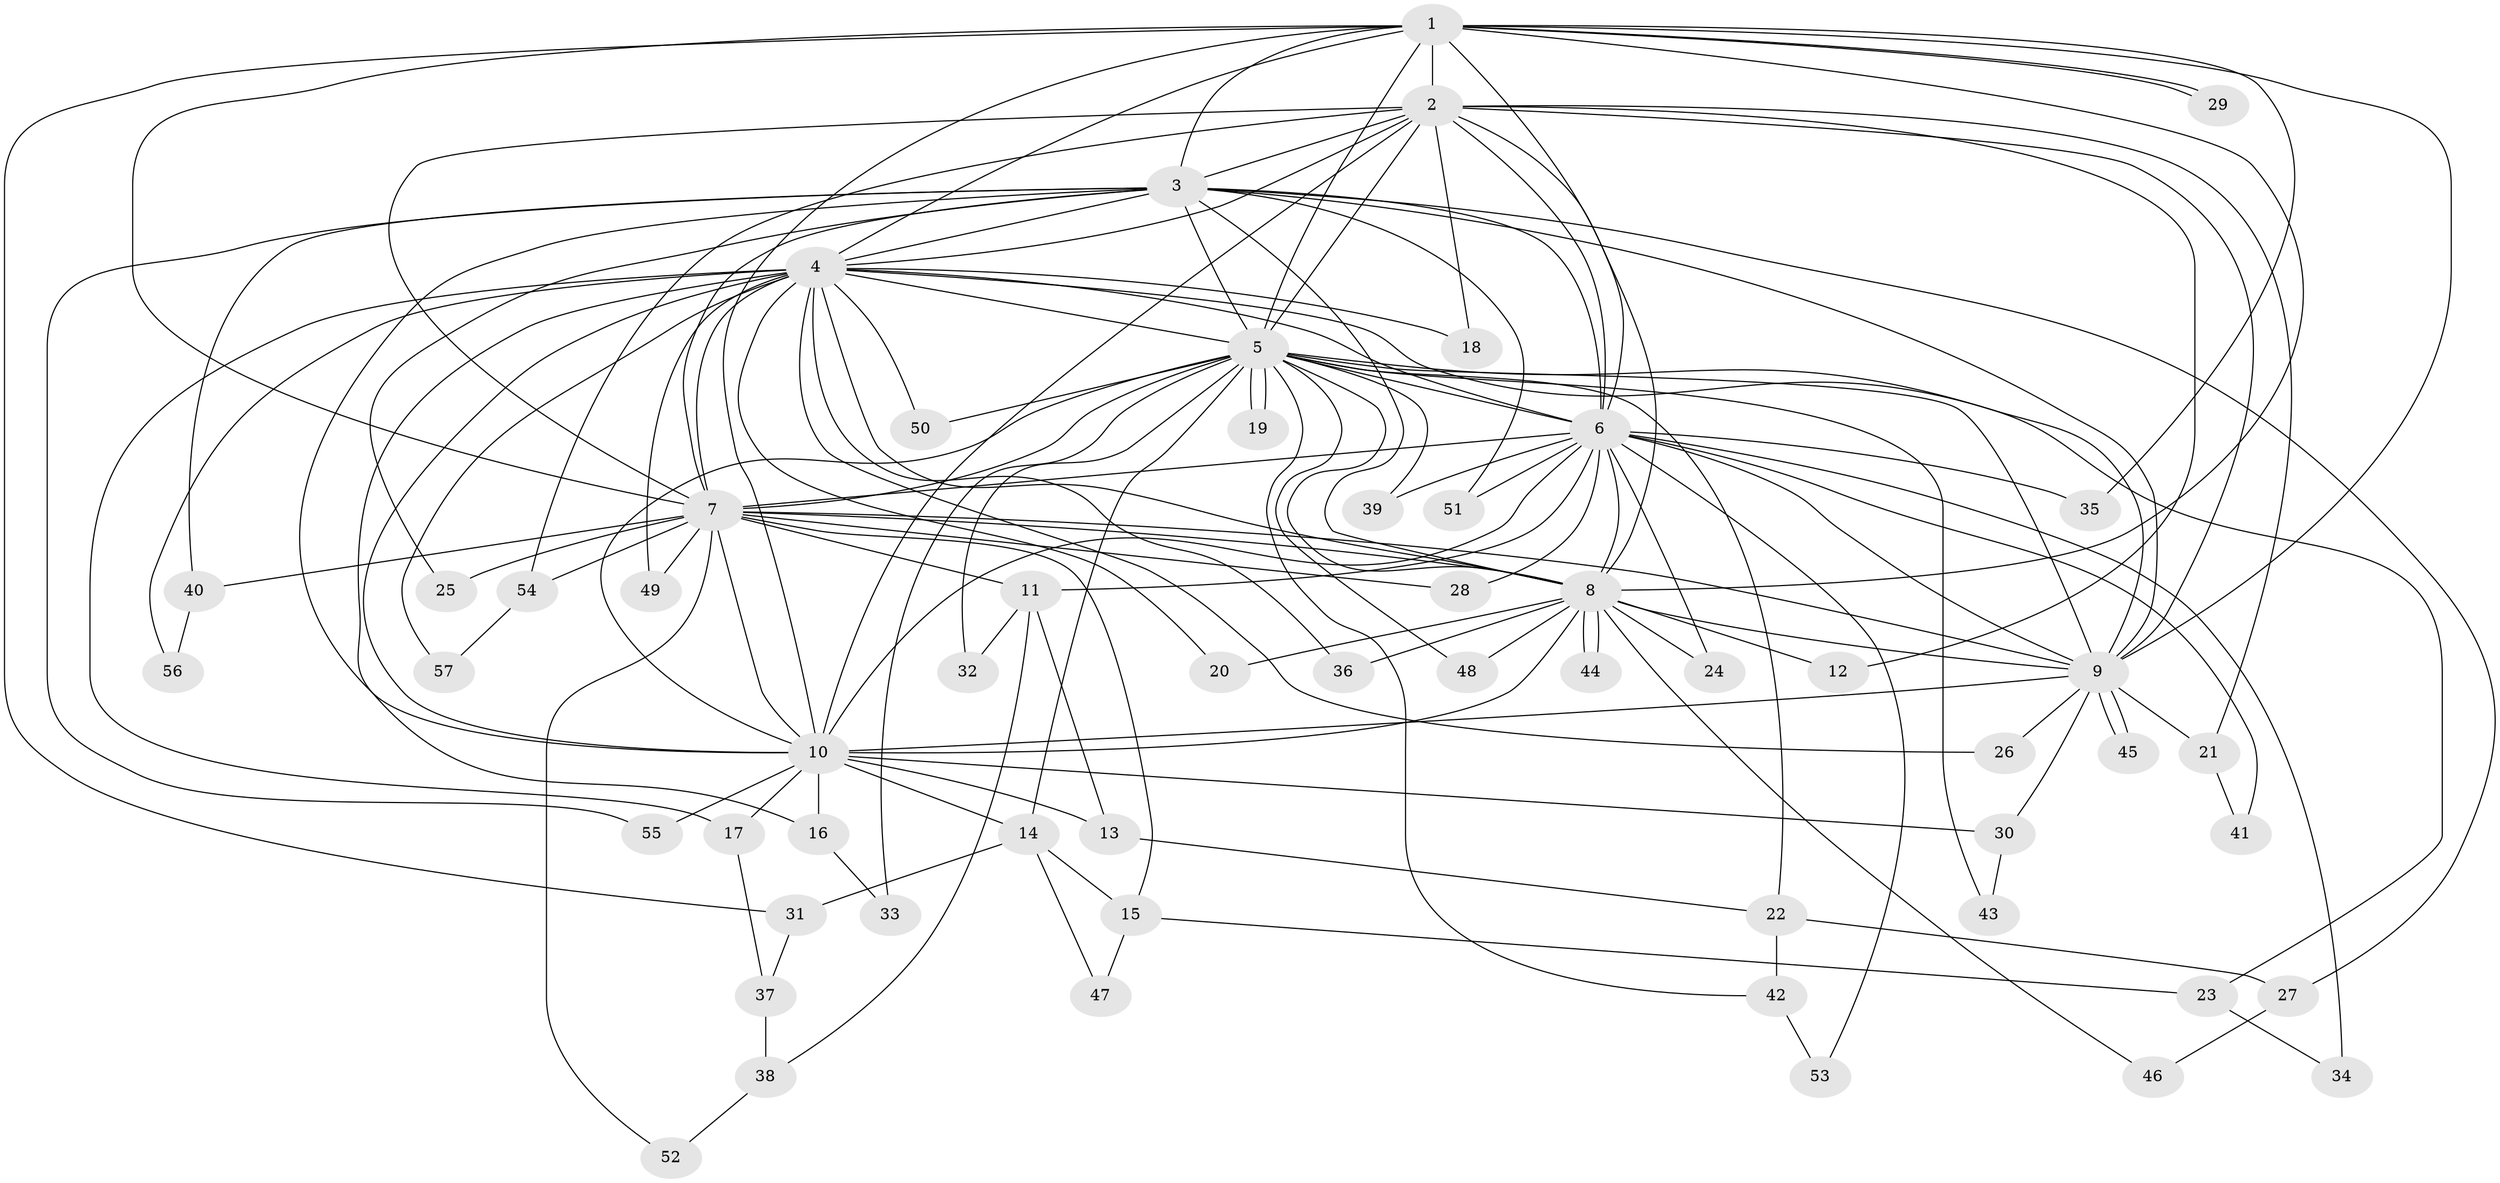 // coarse degree distribution, {10: 0.025, 11: 0.05, 19: 0.025, 18: 0.025, 15: 0.05, 12: 0.025, 13: 0.025, 6: 0.05, 2: 0.375, 3: 0.225, 4: 0.05, 1: 0.075}
// Generated by graph-tools (version 1.1) at 2025/23/03/03/25 07:23:41]
// undirected, 57 vertices, 139 edges
graph export_dot {
graph [start="1"]
  node [color=gray90,style=filled];
  1;
  2;
  3;
  4;
  5;
  6;
  7;
  8;
  9;
  10;
  11;
  12;
  13;
  14;
  15;
  16;
  17;
  18;
  19;
  20;
  21;
  22;
  23;
  24;
  25;
  26;
  27;
  28;
  29;
  30;
  31;
  32;
  33;
  34;
  35;
  36;
  37;
  38;
  39;
  40;
  41;
  42;
  43;
  44;
  45;
  46;
  47;
  48;
  49;
  50;
  51;
  52;
  53;
  54;
  55;
  56;
  57;
  1 -- 2;
  1 -- 3;
  1 -- 4;
  1 -- 5;
  1 -- 6;
  1 -- 7;
  1 -- 8;
  1 -- 9;
  1 -- 10;
  1 -- 29;
  1 -- 29;
  1 -- 31;
  1 -- 35;
  2 -- 3;
  2 -- 4;
  2 -- 5;
  2 -- 6;
  2 -- 7;
  2 -- 8;
  2 -- 9;
  2 -- 10;
  2 -- 12;
  2 -- 18;
  2 -- 21;
  2 -- 54;
  3 -- 4;
  3 -- 5;
  3 -- 6;
  3 -- 7;
  3 -- 8;
  3 -- 9;
  3 -- 10;
  3 -- 25;
  3 -- 27;
  3 -- 40;
  3 -- 51;
  3 -- 55;
  4 -- 5;
  4 -- 6;
  4 -- 7;
  4 -- 8;
  4 -- 9;
  4 -- 10;
  4 -- 16;
  4 -- 17;
  4 -- 18;
  4 -- 20;
  4 -- 26;
  4 -- 36;
  4 -- 49;
  4 -- 50;
  4 -- 56;
  4 -- 57;
  5 -- 6;
  5 -- 7;
  5 -- 8;
  5 -- 9;
  5 -- 10;
  5 -- 14;
  5 -- 19;
  5 -- 19;
  5 -- 22;
  5 -- 23;
  5 -- 32;
  5 -- 33;
  5 -- 39;
  5 -- 42;
  5 -- 43;
  5 -- 48;
  5 -- 50;
  6 -- 7;
  6 -- 8;
  6 -- 9;
  6 -- 10;
  6 -- 11;
  6 -- 24;
  6 -- 28;
  6 -- 34;
  6 -- 35;
  6 -- 39;
  6 -- 41;
  6 -- 51;
  6 -- 53;
  7 -- 8;
  7 -- 9;
  7 -- 10;
  7 -- 11;
  7 -- 15;
  7 -- 25;
  7 -- 28;
  7 -- 40;
  7 -- 49;
  7 -- 52;
  7 -- 54;
  8 -- 9;
  8 -- 10;
  8 -- 12;
  8 -- 20;
  8 -- 24;
  8 -- 36;
  8 -- 44;
  8 -- 44;
  8 -- 46;
  8 -- 48;
  9 -- 10;
  9 -- 21;
  9 -- 26;
  9 -- 30;
  9 -- 45;
  9 -- 45;
  10 -- 13;
  10 -- 14;
  10 -- 16;
  10 -- 17;
  10 -- 30;
  10 -- 55;
  11 -- 13;
  11 -- 32;
  11 -- 38;
  13 -- 22;
  14 -- 15;
  14 -- 31;
  14 -- 47;
  15 -- 23;
  15 -- 47;
  16 -- 33;
  17 -- 37;
  21 -- 41;
  22 -- 27;
  22 -- 42;
  23 -- 34;
  27 -- 46;
  30 -- 43;
  31 -- 37;
  37 -- 38;
  38 -- 52;
  40 -- 56;
  42 -- 53;
  54 -- 57;
}
